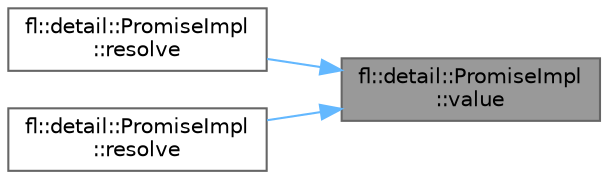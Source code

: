 digraph "fl::detail::PromiseImpl::value"
{
 // INTERACTIVE_SVG=YES
 // LATEX_PDF_SIZE
  bgcolor="transparent";
  edge [fontname=Helvetica,fontsize=10,labelfontname=Helvetica,labelfontsize=10];
  node [fontname=Helvetica,fontsize=10,shape=box,height=0.2,width=0.4];
  rankdir="RL";
  Node1 [id="Node000001",label="fl::detail::PromiseImpl\l::value",height=0.2,width=0.4,color="gray40", fillcolor="grey60", style="filled", fontcolor="black",tooltip="Get value (only valid if resolved)"];
  Node1 -> Node2 [id="edge1_Node000001_Node000002",dir="back",color="steelblue1",style="solid",tooltip=" "];
  Node2 [id="Node000002",label="fl::detail::PromiseImpl\l::resolve",height=0.2,width=0.4,color="grey40", fillcolor="white", style="filled",URL="$d0/da5/classfl_1_1detail_1_1_promise_impl_ab2eb8e7863d25ad67255cf265ac5e7bb.html#ab2eb8e7863d25ad67255cf265ac5e7bb",tooltip="Resolve promise with value."];
  Node1 -> Node3 [id="edge2_Node000001_Node000003",dir="back",color="steelblue1",style="solid",tooltip=" "];
  Node3 [id="Node000003",label="fl::detail::PromiseImpl\l::resolve",height=0.2,width=0.4,color="grey40", fillcolor="white", style="filled",URL="$d0/da5/classfl_1_1detail_1_1_promise_impl_a1e11a17bbbeae6408df85939141e089b.html#a1e11a17bbbeae6408df85939141e089b",tooltip=" "];
}
